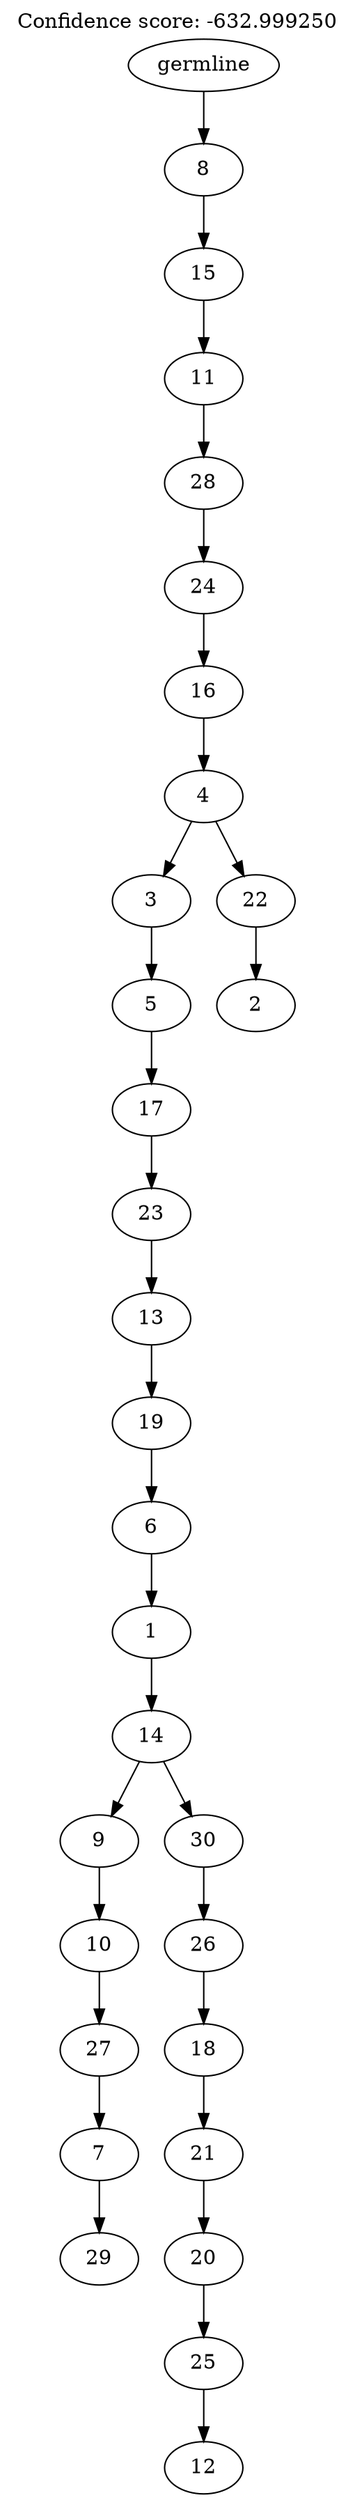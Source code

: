 digraph g {
	"29" -> "30";
	"30" [label="29"];
	"28" -> "29";
	"29" [label="7"];
	"27" -> "28";
	"28" [label="27"];
	"26" -> "27";
	"27" [label="10"];
	"24" -> "25";
	"25" [label="12"];
	"23" -> "24";
	"24" [label="25"];
	"22" -> "23";
	"23" [label="20"];
	"21" -> "22";
	"22" [label="21"];
	"20" -> "21";
	"21" [label="18"];
	"19" -> "20";
	"20" [label="26"];
	"18" -> "19";
	"19" [label="30"];
	"18" -> "26";
	"26" [label="9"];
	"17" -> "18";
	"18" [label="14"];
	"16" -> "17";
	"17" [label="1"];
	"15" -> "16";
	"16" [label="6"];
	"14" -> "15";
	"15" [label="19"];
	"13" -> "14";
	"14" [label="13"];
	"12" -> "13";
	"13" [label="23"];
	"11" -> "12";
	"12" [label="17"];
	"10" -> "11";
	"11" [label="5"];
	"8" -> "9";
	"9" [label="2"];
	"7" -> "8";
	"8" [label="22"];
	"7" -> "10";
	"10" [label="3"];
	"6" -> "7";
	"7" [label="4"];
	"5" -> "6";
	"6" [label="16"];
	"4" -> "5";
	"5" [label="24"];
	"3" -> "4";
	"4" [label="28"];
	"2" -> "3";
	"3" [label="11"];
	"1" -> "2";
	"2" [label="15"];
	"0" -> "1";
	"1" [label="8"];
	"0" [label="germline"];
	labelloc="t";
	label="Confidence score: -632.999250";
}
